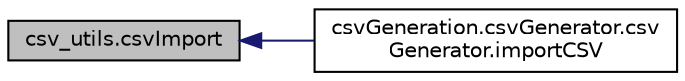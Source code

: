 digraph "csv_utils.csvImport"
{
  edge [fontname="Helvetica",fontsize="10",labelfontname="Helvetica",labelfontsize="10"];
  node [fontname="Helvetica",fontsize="10",shape=record];
  rankdir="LR";
  Node1 [label="csv_utils.csvImport",height=0.2,width=0.4,color="black", fillcolor="grey75", style="filled", fontcolor="black"];
  Node1 -> Node2 [dir="back",color="midnightblue",fontsize="10",style="solid",fontname="Helvetica"];
  Node2 [label="csvGeneration.csvGenerator.csv\lGenerator.importCSV",height=0.2,width=0.4,color="black", fillcolor="white", style="filled",URL="$classcsv_generation_1_1csv_generator_1_1csv_generator.html#a56cee9ee93ddb2e730499409ac963ba0"];
}
